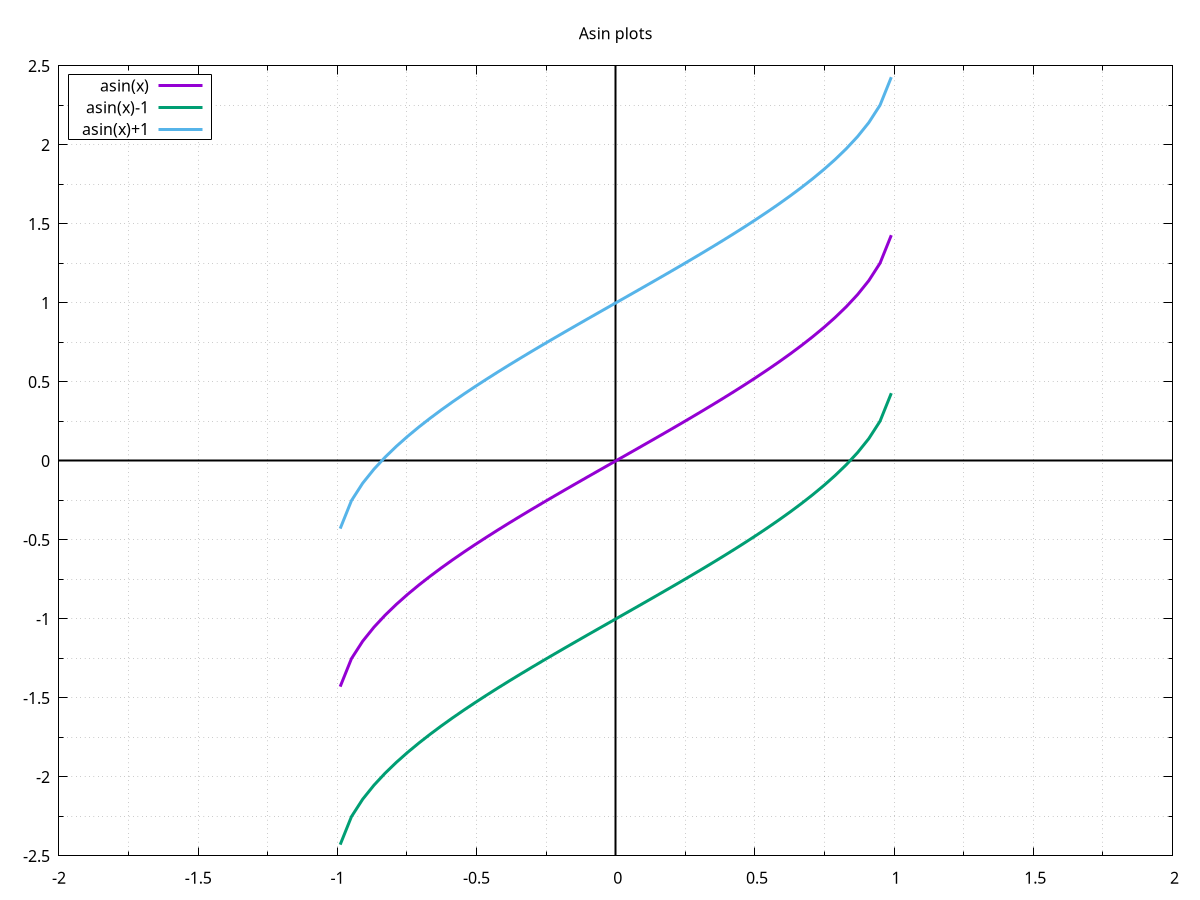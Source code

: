 #!/usr/bin/gnuplot --persist

set title "Asin plots" font ",12"
set key left box
set grid

set xrange [-2:2]

set xzeroaxis lt 1 lc rgb 'black' lw 2
set yzeroaxis lt 1 lc rgb 'black' lw 2
set tics scale 1
set grid ytics mytics
set grid xtics mxtics
set mytics 2
set mxtics 2

# set term png
# set output "images/asin.png"

plot asin(x) lw 3, asin(x)-1 lw 3, asin(x)+1 lw 3
